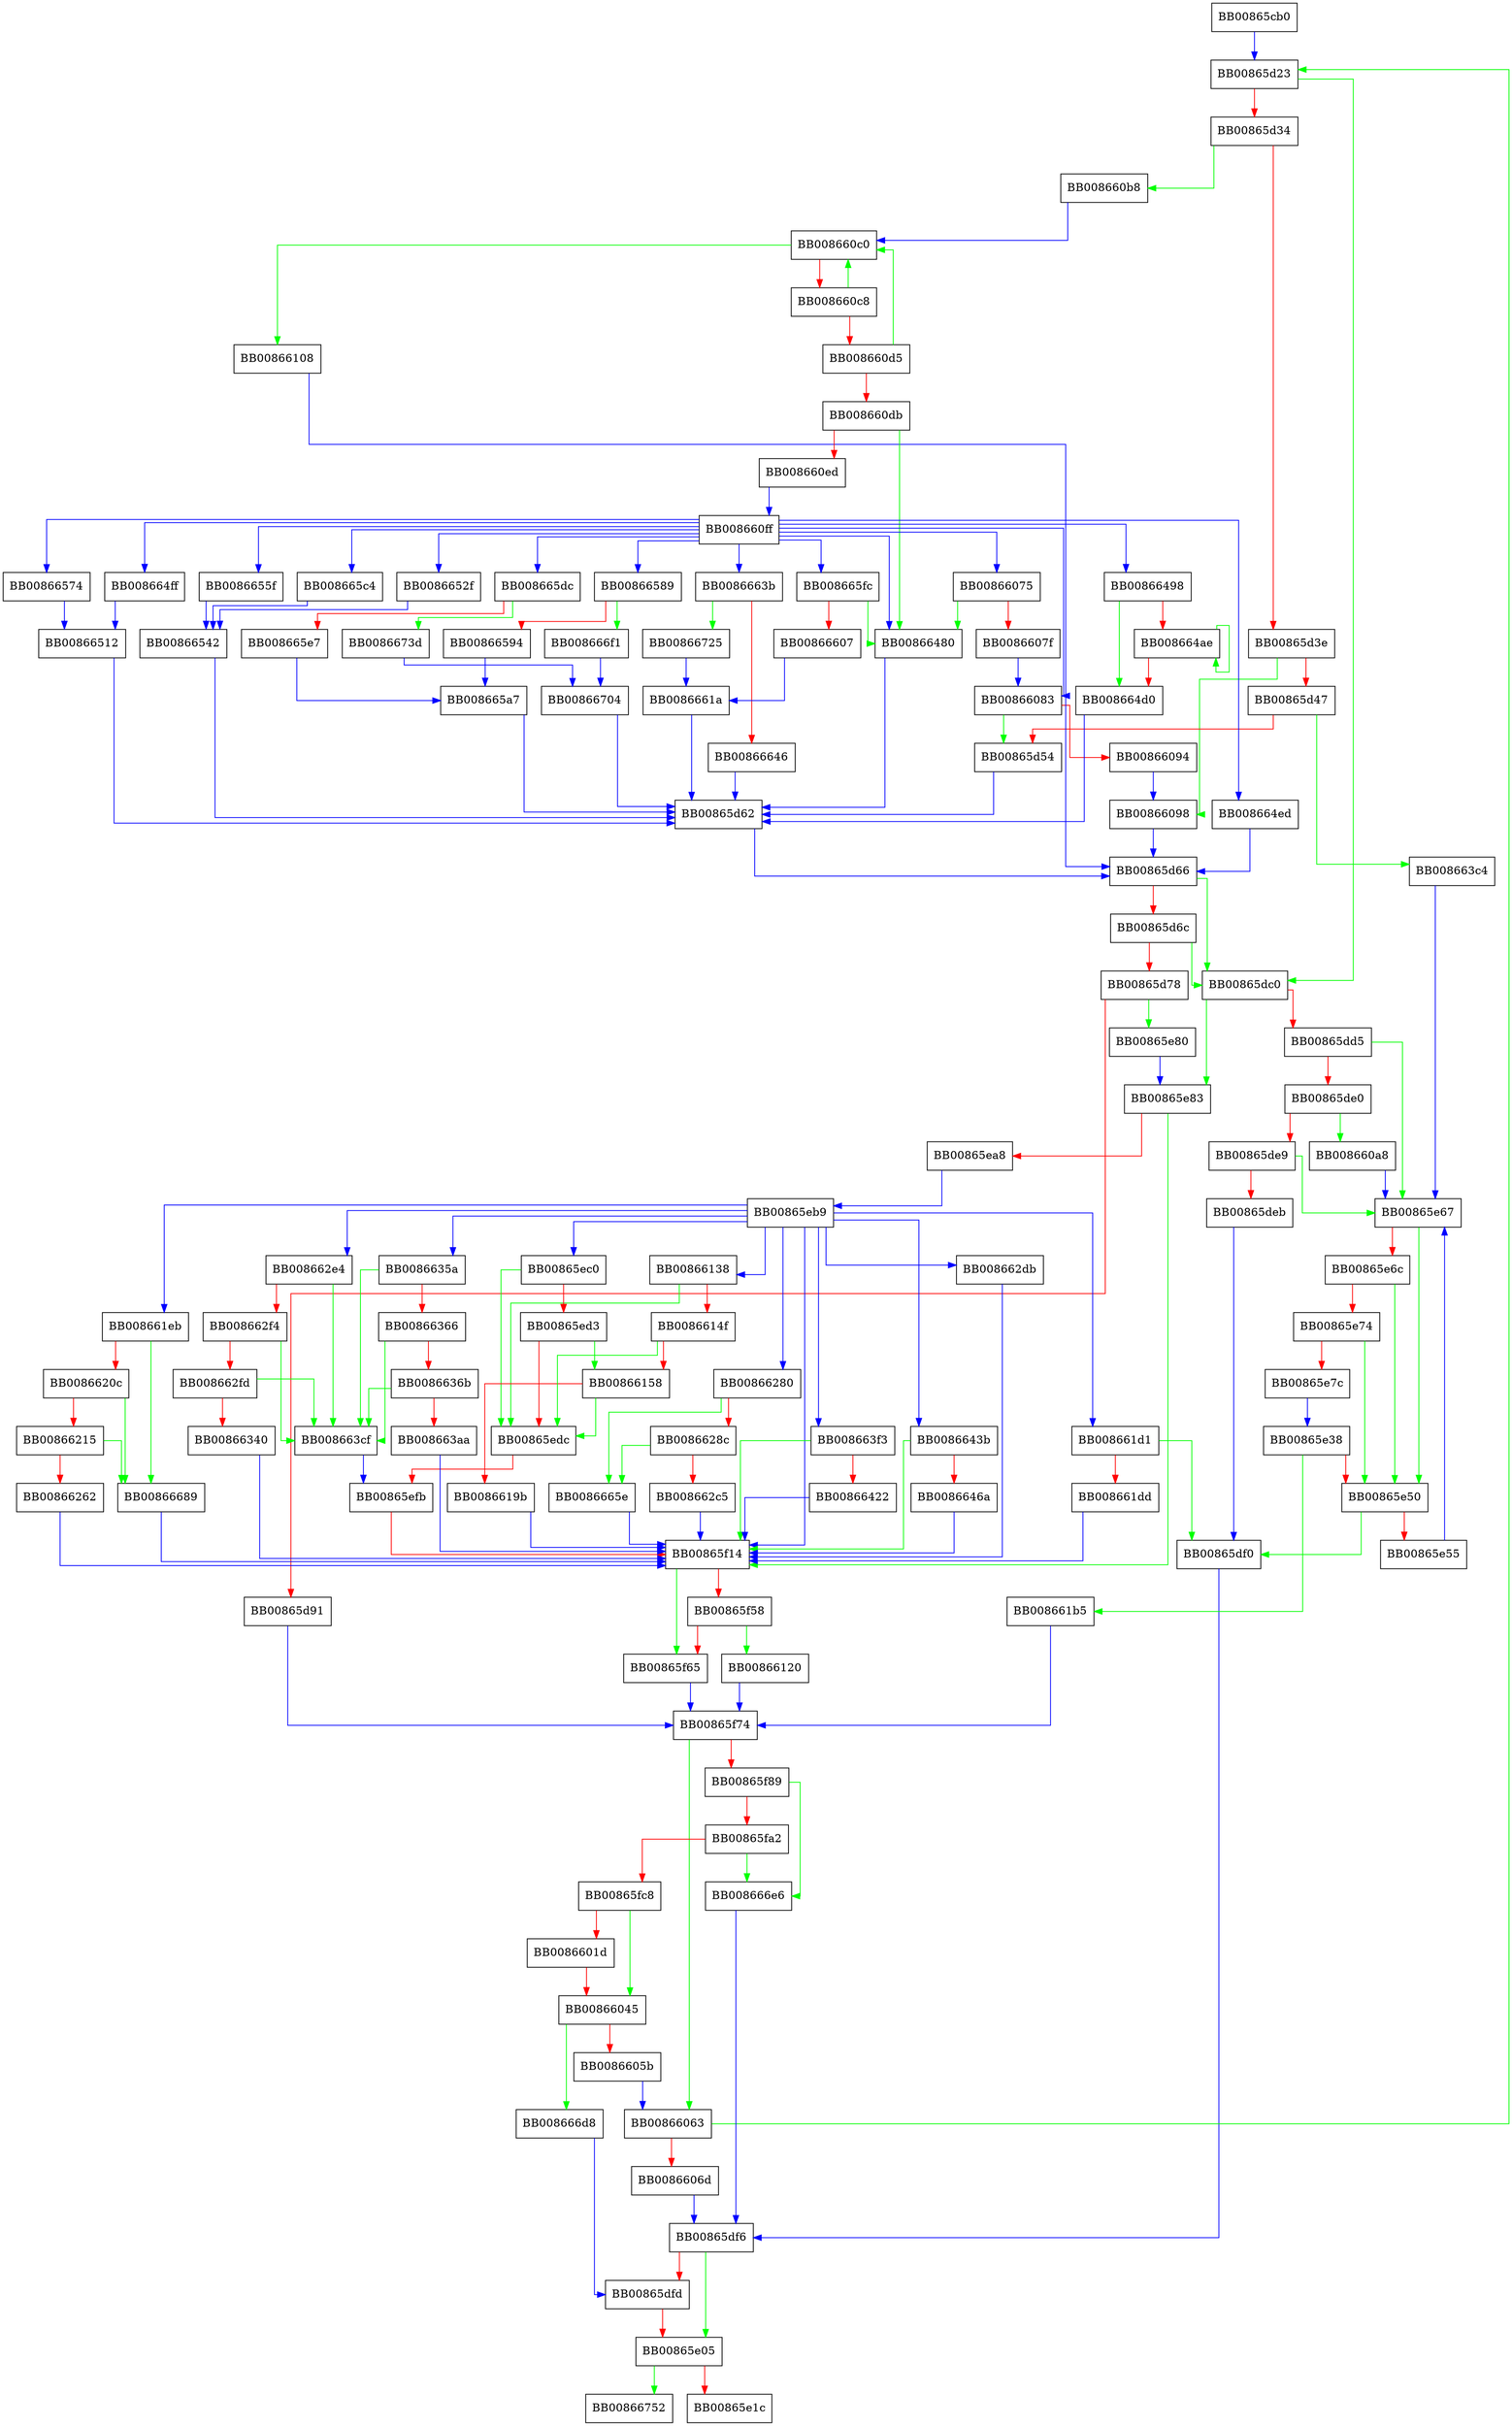 digraph __gettextparse {
  node [shape="box"];
  graph [splines=ortho];
  BB00865cb0 -> BB00865d23 [color="blue"];
  BB00865d23 -> BB00865dc0 [color="green"];
  BB00865d23 -> BB00865d34 [color="red"];
  BB00865d34 -> BB008660b8 [color="green"];
  BB00865d34 -> BB00865d3e [color="red"];
  BB00865d3e -> BB00866098 [color="green"];
  BB00865d3e -> BB00865d47 [color="red"];
  BB00865d47 -> BB008663c4 [color="green"];
  BB00865d47 -> BB00865d54 [color="red"];
  BB00865d54 -> BB00865d62 [color="blue"];
  BB00865d62 -> BB00865d66 [color="blue"];
  BB00865d66 -> BB00865dc0 [color="green"];
  BB00865d66 -> BB00865d6c [color="red"];
  BB00865d6c -> BB00865dc0 [color="green"];
  BB00865d6c -> BB00865d78 [color="red"];
  BB00865d78 -> BB00865e80 [color="green"];
  BB00865d78 -> BB00865d91 [color="red"];
  BB00865d91 -> BB00865f74 [color="blue"];
  BB00865dc0 -> BB00865e83 [color="green"];
  BB00865dc0 -> BB00865dd5 [color="red"];
  BB00865dd5 -> BB00865e67 [color="green"];
  BB00865dd5 -> BB00865de0 [color="red"];
  BB00865de0 -> BB008660a8 [color="green"];
  BB00865de0 -> BB00865de9 [color="red"];
  BB00865de9 -> BB00865e67 [color="green"];
  BB00865de9 -> BB00865deb [color="red"];
  BB00865deb -> BB00865df0 [color="blue"];
  BB00865df0 -> BB00865df6 [color="blue"];
  BB00865df6 -> BB00865e05 [color="green"];
  BB00865df6 -> BB00865dfd [color="red"];
  BB00865dfd -> BB00865e05 [color="red"];
  BB00865e05 -> BB00866752 [color="green"];
  BB00865e05 -> BB00865e1c [color="red"];
  BB00865e38 -> BB008661b5 [color="green"];
  BB00865e38 -> BB00865e50 [color="red"];
  BB00865e50 -> BB00865df0 [color="green"];
  BB00865e50 -> BB00865e55 [color="red"];
  BB00865e55 -> BB00865e67 [color="blue"];
  BB00865e67 -> BB00865e50 [color="green"];
  BB00865e67 -> BB00865e6c [color="red"];
  BB00865e6c -> BB00865e50 [color="green"];
  BB00865e6c -> BB00865e74 [color="red"];
  BB00865e74 -> BB00865e50 [color="green"];
  BB00865e74 -> BB00865e7c [color="red"];
  BB00865e7c -> BB00865e38 [color="blue"];
  BB00865e80 -> BB00865e83 [color="blue"];
  BB00865e83 -> BB00865f14 [color="green"];
  BB00865e83 -> BB00865ea8 [color="red"];
  BB00865ea8 -> BB00865eb9 [color="blue"];
  BB00865eb9 -> BB00865f14 [color="blue"];
  BB00865eb9 -> BB008661d1 [color="blue"];
  BB00865eb9 -> BB008661eb [color="blue"];
  BB00865eb9 -> BB008662e4 [color="blue"];
  BB00865eb9 -> BB0086635a [color="blue"];
  BB00865eb9 -> BB00866138 [color="blue"];
  BB00865eb9 -> BB00865ec0 [color="blue"];
  BB00865eb9 -> BB00866280 [color="blue"];
  BB00865eb9 -> BB0086643b [color="blue"];
  BB00865eb9 -> BB008663f3 [color="blue"];
  BB00865eb9 -> BB008662db [color="blue"];
  BB00865ec0 -> BB00865edc [color="green"];
  BB00865ec0 -> BB00865ed3 [color="red"];
  BB00865ed3 -> BB00866158 [color="green"];
  BB00865ed3 -> BB00865edc [color="red"];
  BB00865edc -> BB00865efb [color="red"];
  BB00865efb -> BB00865f14 [color="red"];
  BB00865f14 -> BB00865f65 [color="green"];
  BB00865f14 -> BB00865f58 [color="red"];
  BB00865f58 -> BB00866120 [color="green"];
  BB00865f58 -> BB00865f65 [color="red"];
  BB00865f65 -> BB00865f74 [color="blue"];
  BB00865f74 -> BB00866063 [color="green"];
  BB00865f74 -> BB00865f89 [color="red"];
  BB00865f89 -> BB008666e6 [color="green"];
  BB00865f89 -> BB00865fa2 [color="red"];
  BB00865fa2 -> BB008666e6 [color="green"];
  BB00865fa2 -> BB00865fc8 [color="red"];
  BB00865fc8 -> BB00866045 [color="green"];
  BB00865fc8 -> BB0086601d [color="red"];
  BB0086601d -> BB00866045 [color="red"];
  BB00866045 -> BB008666d8 [color="green"];
  BB00866045 -> BB0086605b [color="red"];
  BB0086605b -> BB00866063 [color="blue"];
  BB00866063 -> BB00865d23 [color="green"];
  BB00866063 -> BB0086606d [color="red"];
  BB0086606d -> BB00865df6 [color="blue"];
  BB00866075 -> BB00866480 [color="green"];
  BB00866075 -> BB0086607f [color="red"];
  BB0086607f -> BB00866083 [color="blue"];
  BB00866083 -> BB00865d54 [color="green"];
  BB00866083 -> BB00866094 [color="red"];
  BB00866094 -> BB00866098 [color="blue"];
  BB00866098 -> BB00865d66 [color="blue"];
  BB008660a8 -> BB00865e67 [color="blue"];
  BB008660b8 -> BB008660c0 [color="blue"];
  BB008660c0 -> BB00866108 [color="green"];
  BB008660c0 -> BB008660c8 [color="red"];
  BB008660c8 -> BB008660c0 [color="green"];
  BB008660c8 -> BB008660d5 [color="red"];
  BB008660d5 -> BB008660c0 [color="green"];
  BB008660d5 -> BB008660db [color="red"];
  BB008660db -> BB00866480 [color="green"];
  BB008660db -> BB008660ed [color="red"];
  BB008660ed -> BB008660ff [color="blue"];
  BB008660ff -> BB008664ed [color="blue"];
  BB008660ff -> BB00866480 [color="blue"];
  BB008660ff -> BB0086663b [color="blue"];
  BB008660ff -> BB008665c4 [color="blue"];
  BB008660ff -> BB00866075 [color="blue"];
  BB008660ff -> BB00866083 [color="blue"];
  BB008660ff -> BB0086652f [color="blue"];
  BB008660ff -> BB008664ff [color="blue"];
  BB008660ff -> BB00866574 [color="blue"];
  BB008660ff -> BB0086655f [color="blue"];
  BB008660ff -> BB00866498 [color="blue"];
  BB008660ff -> BB00866589 [color="blue"];
  BB008660ff -> BB008665fc [color="blue"];
  BB008660ff -> BB008665dc [color="blue"];
  BB00866108 -> BB00865d66 [color="blue"];
  BB00866120 -> BB00865f74 [color="blue"];
  BB00866138 -> BB00865edc [color="green"];
  BB00866138 -> BB0086614f [color="red"];
  BB0086614f -> BB00865edc [color="green"];
  BB0086614f -> BB00866158 [color="red"];
  BB00866158 -> BB00865edc [color="green"];
  BB00866158 -> BB0086619b [color="red"];
  BB0086619b -> BB00865f14 [color="blue"];
  BB008661b5 -> BB00865f74 [color="blue"];
  BB008661d1 -> BB00865df0 [color="green"];
  BB008661d1 -> BB008661dd [color="red"];
  BB008661dd -> BB00865f14 [color="blue"];
  BB008661eb -> BB00866689 [color="green"];
  BB008661eb -> BB0086620c [color="red"];
  BB0086620c -> BB00866689 [color="green"];
  BB0086620c -> BB00866215 [color="red"];
  BB00866215 -> BB00866689 [color="green"];
  BB00866215 -> BB00866262 [color="red"];
  BB00866262 -> BB00865f14 [color="blue"];
  BB00866280 -> BB0086665e [color="green"];
  BB00866280 -> BB0086628c [color="red"];
  BB0086628c -> BB0086665e [color="green"];
  BB0086628c -> BB008662c5 [color="red"];
  BB008662c5 -> BB00865f14 [color="blue"];
  BB008662db -> BB00865f14 [color="blue"];
  BB008662e4 -> BB008663cf [color="green"];
  BB008662e4 -> BB008662f4 [color="red"];
  BB008662f4 -> BB008663cf [color="green"];
  BB008662f4 -> BB008662fd [color="red"];
  BB008662fd -> BB008663cf [color="green"];
  BB008662fd -> BB00866340 [color="red"];
  BB00866340 -> BB00865f14 [color="blue"];
  BB0086635a -> BB008663cf [color="green"];
  BB0086635a -> BB00866366 [color="red"];
  BB00866366 -> BB008663cf [color="green"];
  BB00866366 -> BB0086636b [color="red"];
  BB0086636b -> BB008663cf [color="green"];
  BB0086636b -> BB008663aa [color="red"];
  BB008663aa -> BB00865f14 [color="blue"];
  BB008663c4 -> BB00865e67 [color="blue"];
  BB008663cf -> BB00865efb [color="blue"];
  BB008663f3 -> BB00865f14 [color="green"];
  BB008663f3 -> BB00866422 [color="red"];
  BB00866422 -> BB00865f14 [color="blue"];
  BB0086643b -> BB00865f14 [color="green"];
  BB0086643b -> BB0086646a [color="red"];
  BB0086646a -> BB00865f14 [color="blue"];
  BB00866480 -> BB00865d62 [color="blue"];
  BB00866498 -> BB008664d0 [color="green"];
  BB00866498 -> BB008664ae [color="red"];
  BB008664ae -> BB008664ae [color="green"];
  BB008664ae -> BB008664d0 [color="red"];
  BB008664d0 -> BB00865d62 [color="blue"];
  BB008664ed -> BB00865d66 [color="blue"];
  BB008664ff -> BB00866512 [color="blue"];
  BB00866512 -> BB00865d62 [color="blue"];
  BB0086652f -> BB00866542 [color="blue"];
  BB00866542 -> BB00865d62 [color="blue"];
  BB0086655f -> BB00866542 [color="blue"];
  BB00866574 -> BB00866512 [color="blue"];
  BB00866589 -> BB008666f1 [color="green"];
  BB00866589 -> BB00866594 [color="red"];
  BB00866594 -> BB008665a7 [color="blue"];
  BB008665a7 -> BB00865d62 [color="blue"];
  BB008665c4 -> BB00866542 [color="blue"];
  BB008665dc -> BB0086673d [color="green"];
  BB008665dc -> BB008665e7 [color="red"];
  BB008665e7 -> BB008665a7 [color="blue"];
  BB008665fc -> BB00866480 [color="green"];
  BB008665fc -> BB00866607 [color="red"];
  BB00866607 -> BB0086661a [color="blue"];
  BB0086661a -> BB00865d62 [color="blue"];
  BB0086663b -> BB00866725 [color="green"];
  BB0086663b -> BB00866646 [color="red"];
  BB00866646 -> BB00865d62 [color="blue"];
  BB0086665e -> BB00865f14 [color="blue"];
  BB00866689 -> BB00865f14 [color="blue"];
  BB008666d8 -> BB00865dfd [color="blue"];
  BB008666e6 -> BB00865df6 [color="blue"];
  BB008666f1 -> BB00866704 [color="blue"];
  BB00866704 -> BB00865d62 [color="blue"];
  BB00866725 -> BB0086661a [color="blue"];
  BB0086673d -> BB00866704 [color="blue"];
}
